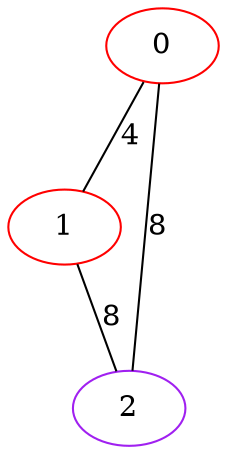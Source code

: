 graph "" {
0 [color=red, weight=1];
1 [color=red, weight=1];
2 [color=purple, weight=4];
0 -- 1  [key=0, label=4];
0 -- 2  [key=0, label=8];
1 -- 2  [key=0, label=8];
}
